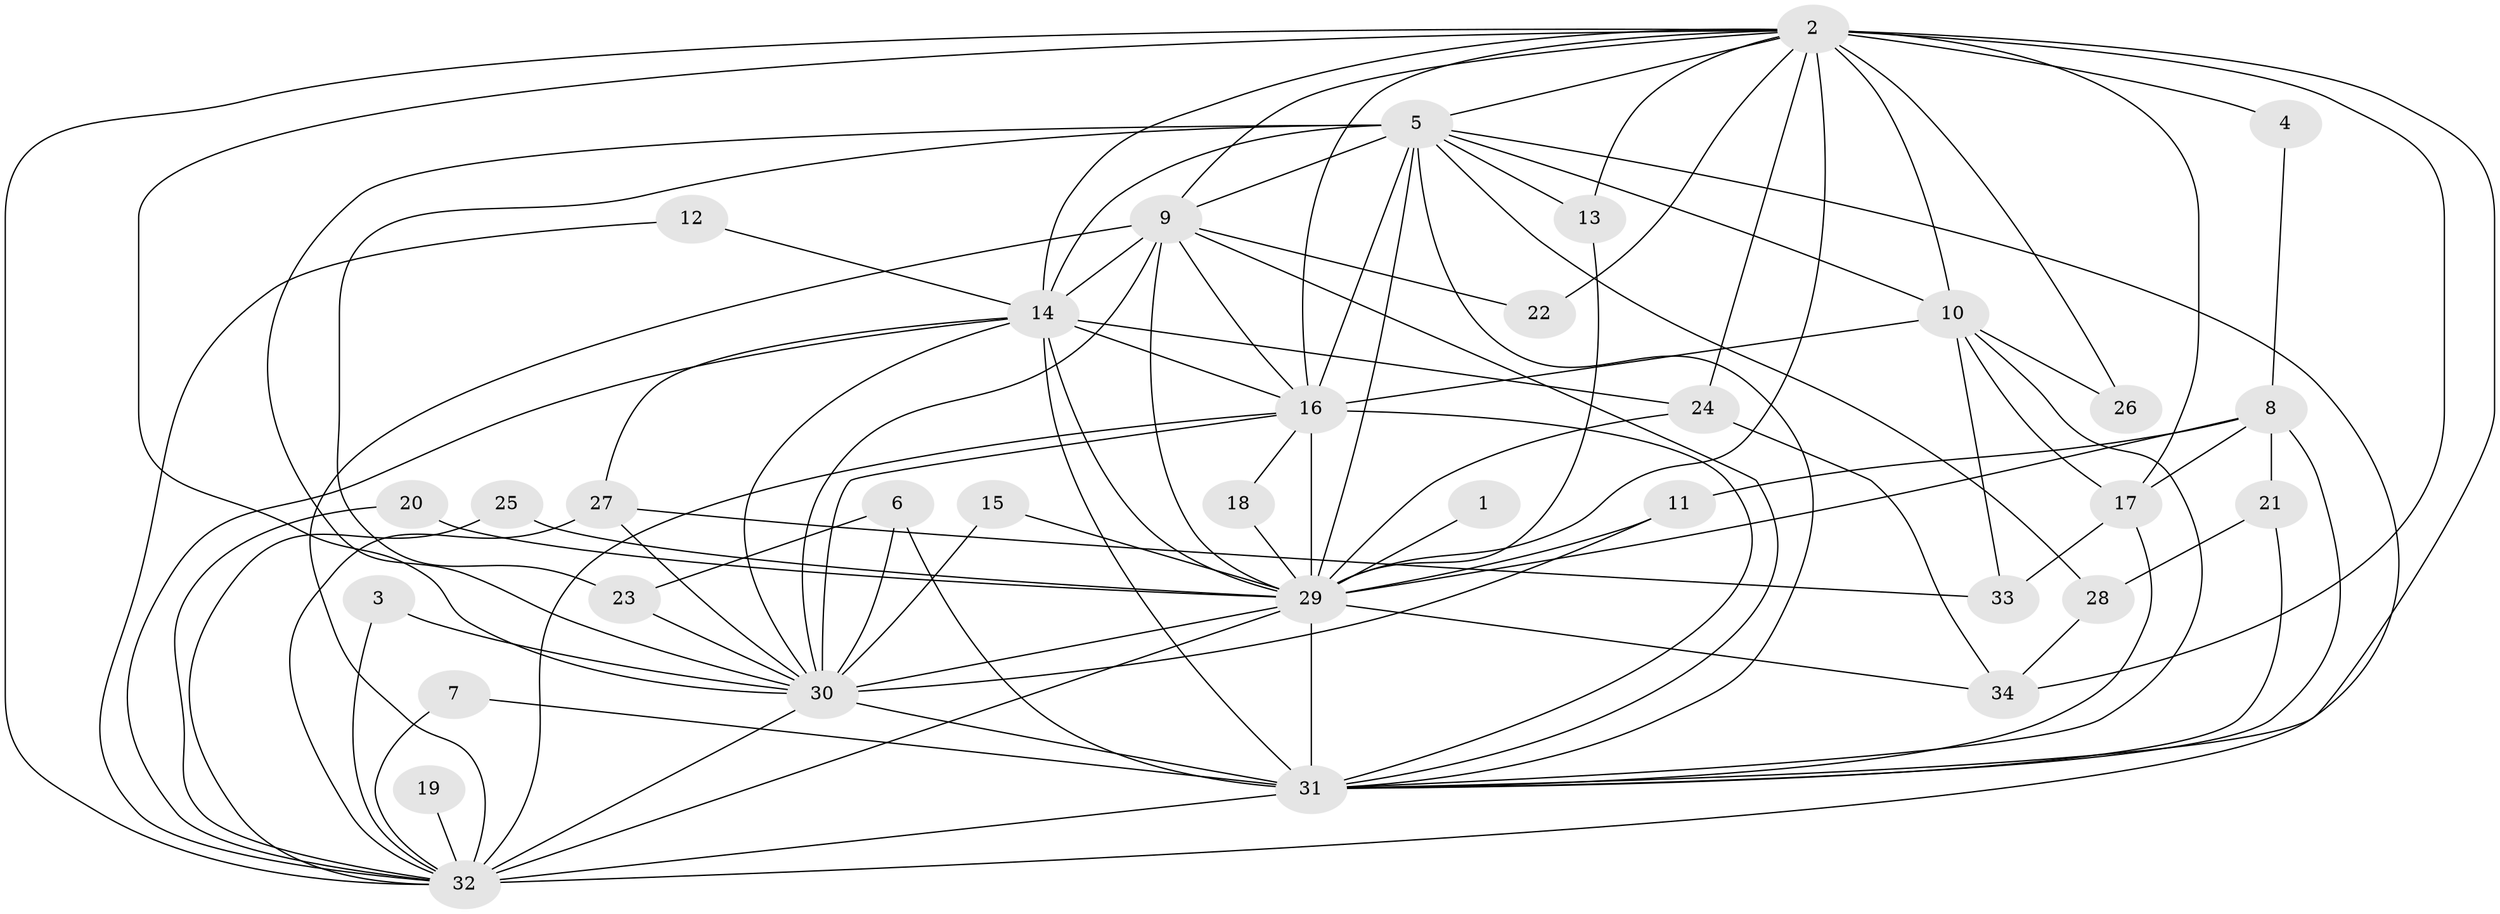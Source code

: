 // original degree distribution, {21: 0.029850746268656716, 15: 0.014925373134328358, 14: 0.029850746268656716, 18: 0.029850746268656716, 19: 0.014925373134328358, 20: 0.014925373134328358, 11: 0.014925373134328358, 3: 0.14925373134328357, 2: 0.582089552238806, 7: 0.014925373134328358, 5: 0.029850746268656716, 4: 0.05970149253731343, 6: 0.014925373134328358}
// Generated by graph-tools (version 1.1) at 2025/36/03/04/25 23:36:20]
// undirected, 34 vertices, 96 edges
graph export_dot {
  node [color=gray90,style=filled];
  1;
  2;
  3;
  4;
  5;
  6;
  7;
  8;
  9;
  10;
  11;
  12;
  13;
  14;
  15;
  16;
  17;
  18;
  19;
  20;
  21;
  22;
  23;
  24;
  25;
  26;
  27;
  28;
  29;
  30;
  31;
  32;
  33;
  34;
  1 -- 29 [weight=2.0];
  2 -- 4 [weight=1.0];
  2 -- 5 [weight=1.0];
  2 -- 9 [weight=1.0];
  2 -- 10 [weight=1.0];
  2 -- 13 [weight=1.0];
  2 -- 14 [weight=1.0];
  2 -- 16 [weight=1.0];
  2 -- 17 [weight=1.0];
  2 -- 22 [weight=1.0];
  2 -- 24 [weight=1.0];
  2 -- 26 [weight=1.0];
  2 -- 29 [weight=3.0];
  2 -- 30 [weight=1.0];
  2 -- 31 [weight=1.0];
  2 -- 32 [weight=1.0];
  2 -- 34 [weight=1.0];
  3 -- 30 [weight=1.0];
  3 -- 32 [weight=1.0];
  4 -- 8 [weight=1.0];
  5 -- 9 [weight=1.0];
  5 -- 10 [weight=1.0];
  5 -- 13 [weight=1.0];
  5 -- 14 [weight=1.0];
  5 -- 16 [weight=2.0];
  5 -- 23 [weight=1.0];
  5 -- 28 [weight=1.0];
  5 -- 29 [weight=2.0];
  5 -- 30 [weight=1.0];
  5 -- 31 [weight=2.0];
  5 -- 32 [weight=1.0];
  6 -- 23 [weight=1.0];
  6 -- 30 [weight=2.0];
  6 -- 31 [weight=1.0];
  7 -- 31 [weight=1.0];
  7 -- 32 [weight=1.0];
  8 -- 11 [weight=1.0];
  8 -- 17 [weight=1.0];
  8 -- 21 [weight=1.0];
  8 -- 29 [weight=1.0];
  8 -- 31 [weight=1.0];
  9 -- 14 [weight=1.0];
  9 -- 16 [weight=1.0];
  9 -- 22 [weight=1.0];
  9 -- 29 [weight=3.0];
  9 -- 30 [weight=1.0];
  9 -- 31 [weight=1.0];
  9 -- 32 [weight=1.0];
  10 -- 16 [weight=1.0];
  10 -- 17 [weight=1.0];
  10 -- 26 [weight=1.0];
  10 -- 31 [weight=1.0];
  10 -- 33 [weight=1.0];
  11 -- 29 [weight=1.0];
  11 -- 30 [weight=1.0];
  12 -- 14 [weight=1.0];
  12 -- 32 [weight=1.0];
  13 -- 29 [weight=1.0];
  14 -- 16 [weight=1.0];
  14 -- 24 [weight=1.0];
  14 -- 27 [weight=1.0];
  14 -- 29 [weight=3.0];
  14 -- 30 [weight=2.0];
  14 -- 31 [weight=1.0];
  14 -- 32 [weight=1.0];
  15 -- 29 [weight=1.0];
  15 -- 30 [weight=1.0];
  16 -- 18 [weight=1.0];
  16 -- 29 [weight=3.0];
  16 -- 30 [weight=1.0];
  16 -- 31 [weight=1.0];
  16 -- 32 [weight=2.0];
  17 -- 31 [weight=1.0];
  17 -- 33 [weight=1.0];
  18 -- 29 [weight=2.0];
  19 -- 32 [weight=1.0];
  20 -- 29 [weight=2.0];
  20 -- 32 [weight=1.0];
  21 -- 28 [weight=1.0];
  21 -- 31 [weight=1.0];
  23 -- 30 [weight=1.0];
  24 -- 29 [weight=1.0];
  24 -- 34 [weight=1.0];
  25 -- 29 [weight=2.0];
  25 -- 32 [weight=1.0];
  27 -- 30 [weight=1.0];
  27 -- 32 [weight=1.0];
  27 -- 33 [weight=1.0];
  28 -- 34 [weight=1.0];
  29 -- 30 [weight=2.0];
  29 -- 31 [weight=4.0];
  29 -- 32 [weight=2.0];
  29 -- 34 [weight=2.0];
  30 -- 31 [weight=2.0];
  30 -- 32 [weight=1.0];
  31 -- 32 [weight=2.0];
}
